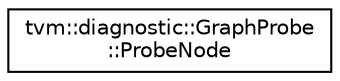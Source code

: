 digraph "Graphical Class Hierarchy"
{
 // LATEX_PDF_SIZE
  edge [fontname="Helvetica",fontsize="10",labelfontname="Helvetica",labelfontsize="10"];
  node [fontname="Helvetica",fontsize="10",shape=record];
  rankdir="LR";
  Node0 [label="tvm::diagnostic::GraphProbe\l::ProbeNode",height=0.2,width=0.4,color="black", fillcolor="white", style="filled",URL="$structtvm_1_1diagnostic_1_1GraphProbe_1_1ProbeNode.html",tooltip=" "];
}
